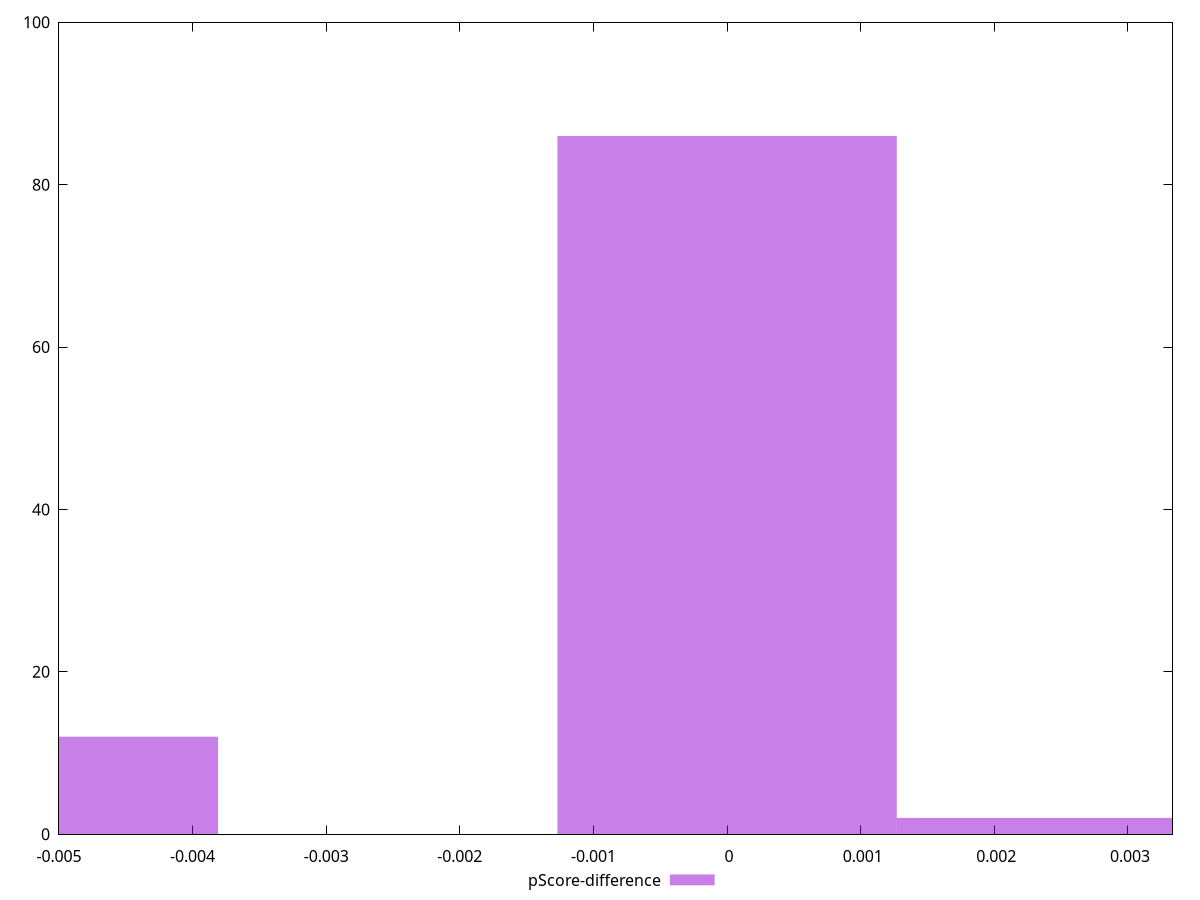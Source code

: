 reset

$pScoreDifference <<EOF
0 86
-0.005079381460865378 12
0.002539690730432689 2
EOF

set key outside below
set boxwidth 0.002539690730432689
set xrange [-0.0050000000000000044:0.0033333333333332993]
set yrange [0:100]
set trange [0:100]
set style fill transparent solid 0.5 noborder
set terminal svg size 640, 490 enhanced background rgb 'white'
set output "reprap/unminified-javascript/samples/pages+cached+noexternal+nomedia/pScore-difference/histogram.svg"

plot $pScoreDifference title "pScore-difference" with boxes

reset
